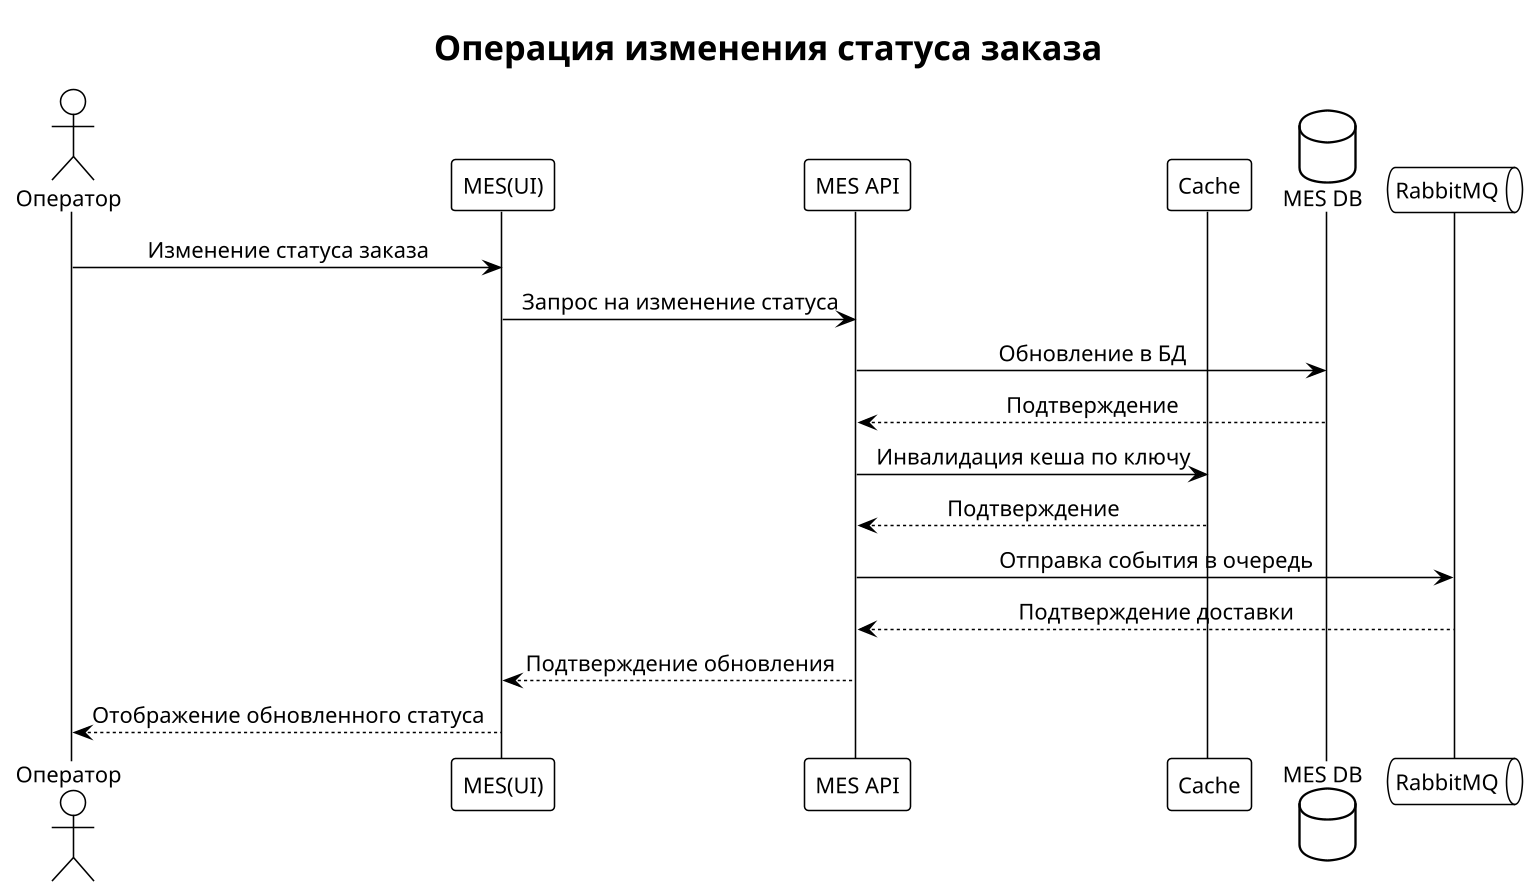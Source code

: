 @startuml Операция изменения статуса заказа
!theme plain
skinparam dpi 150
skinparam DefaultFontSize 14
skinparam ArrowColor black
skinparam SequenceMessageAlign center
skinparam SequenceGroupBackgroundColor #f0f0f0

title Операция изменения статуса заказа

actor "Оператор" as Operator
participant "MES(UI)" as UI
participant "MES API" as API
participant "Cache" as Cache
database "MES DB" as DB
queue "RabbitMQ" as Queue

Operator -> UI: Изменение статуса заказа
UI -> API: Запрос на изменение статуса
API -> DB: Обновление в БД
DB --> API: Подтверждение
API -> Cache: Инвалидация кеша по ключу
Cache --> API: Подтверждение
API -> Queue: Отправка события в очередь
Queue --> API: Подтверждение доставки
API --> UI: Подтверждение обновления
UI --> Operator: Отображение обновленного статуса

@enduml 